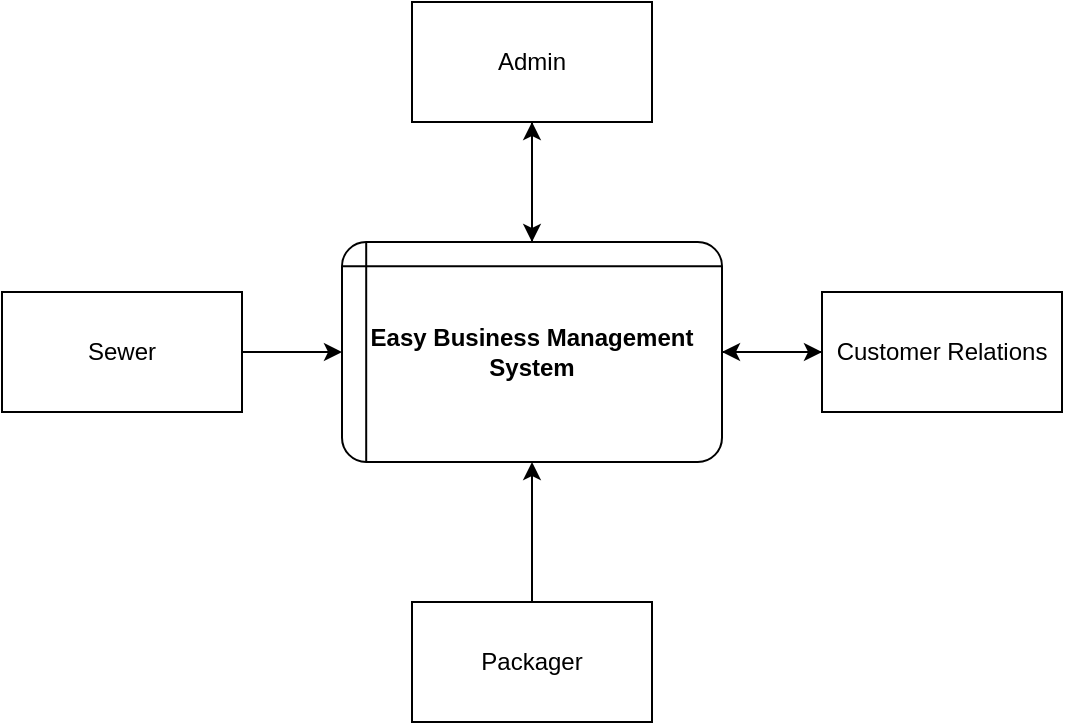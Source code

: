 <mxfile version="20.4.0" type="github" pages="5">
  <diagram id="bA3dlDeZSmGhRniMjFoe" name="Level 0 DFD">
    <mxGraphModel dx="1038" dy="579" grid="1" gridSize="10" guides="1" tooltips="1" connect="1" arrows="1" fold="1" page="1" pageScale="1" pageWidth="850" pageHeight="1100" math="0" shadow="0">
      <root>
        <mxCell id="0" />
        <mxCell id="1" parent="0" />
        <mxCell id="RlWmC01HTTlc9XhrAdnI-1" style="edgeStyle=orthogonalEdgeStyle;rounded=1;orthogonalLoop=1;jettySize=auto;html=1;entryX=0;entryY=0.5;entryDx=0;entryDy=0;fontFamily=Helvetica;fontSize=12;fontColor=default;" parent="1" source="SOjs0wSMa2AJnpzku8tK-2" target="SOjs0wSMa2AJnpzku8tK-6" edge="1">
          <mxGeometry relative="1" as="geometry" />
        </mxCell>
        <mxCell id="RlWmC01HTTlc9XhrAdnI-2" style="edgeStyle=orthogonalEdgeStyle;rounded=1;orthogonalLoop=1;jettySize=auto;html=1;fontFamily=Helvetica;fontSize=12;fontColor=default;" parent="1" source="SOjs0wSMa2AJnpzku8tK-2" target="SOjs0wSMa2AJnpzku8tK-4" edge="1">
          <mxGeometry relative="1" as="geometry" />
        </mxCell>
        <mxCell id="SOjs0wSMa2AJnpzku8tK-2" value="&lt;b&gt;Easy Business Management System&lt;/b&gt;" style="shape=internalStorage;whiteSpace=wrap;html=1;backgroundOutline=1;rounded=1;dx=10;dy=10;arcSize=11;" parent="1" vertex="1">
          <mxGeometry x="320" y="400" width="190" height="110" as="geometry" />
        </mxCell>
        <mxCell id="SOjs0wSMa2AJnpzku8tK-11" style="edgeStyle=orthogonalEdgeStyle;rounded=1;orthogonalLoop=1;jettySize=auto;html=1;fontFamily=Helvetica;fontSize=12;fontColor=default;" parent="1" source="SOjs0wSMa2AJnpzku8tK-4" target="SOjs0wSMa2AJnpzku8tK-2" edge="1">
          <mxGeometry relative="1" as="geometry" />
        </mxCell>
        <mxCell id="SOjs0wSMa2AJnpzku8tK-4" value="Admin" style="rounded=0;whiteSpace=wrap;html=1;strokeColor=default;fontFamily=Helvetica;fontSize=12;fontColor=default;fillColor=#FFFFFF;" parent="1" vertex="1">
          <mxGeometry x="355" y="280" width="120" height="60" as="geometry" />
        </mxCell>
        <mxCell id="SOjs0wSMa2AJnpzku8tK-12" style="edgeStyle=orthogonalEdgeStyle;rounded=1;orthogonalLoop=1;jettySize=auto;html=1;entryX=0;entryY=0.5;entryDx=0;entryDy=0;fontFamily=Helvetica;fontSize=12;fontColor=default;" parent="1" source="SOjs0wSMa2AJnpzku8tK-5" target="SOjs0wSMa2AJnpzku8tK-2" edge="1">
          <mxGeometry relative="1" as="geometry" />
        </mxCell>
        <mxCell id="SOjs0wSMa2AJnpzku8tK-5" value="Sewer" style="rounded=0;whiteSpace=wrap;html=1;strokeColor=default;fontFamily=Helvetica;fontSize=12;fontColor=default;fillColor=#FFFFFF;" parent="1" vertex="1">
          <mxGeometry x="150" y="425" width="120" height="60" as="geometry" />
        </mxCell>
        <mxCell id="SOjs0wSMa2AJnpzku8tK-10" style="edgeStyle=orthogonalEdgeStyle;rounded=1;orthogonalLoop=1;jettySize=auto;html=1;entryX=1;entryY=0.5;entryDx=0;entryDy=0;fontFamily=Helvetica;fontSize=12;fontColor=default;" parent="1" source="SOjs0wSMa2AJnpzku8tK-6" target="SOjs0wSMa2AJnpzku8tK-2" edge="1">
          <mxGeometry relative="1" as="geometry" />
        </mxCell>
        <mxCell id="SOjs0wSMa2AJnpzku8tK-6" value="Customer Relations" style="rounded=0;whiteSpace=wrap;html=1;strokeColor=default;fontFamily=Helvetica;fontSize=12;fontColor=default;fillColor=#FFFFFF;" parent="1" vertex="1">
          <mxGeometry x="560" y="425" width="120" height="60" as="geometry" />
        </mxCell>
        <mxCell id="SOjs0wSMa2AJnpzku8tK-9" style="edgeStyle=orthogonalEdgeStyle;rounded=1;orthogonalLoop=1;jettySize=auto;html=1;entryX=0.5;entryY=1;entryDx=0;entryDy=0;fontFamily=Helvetica;fontSize=12;fontColor=default;" parent="1" source="SOjs0wSMa2AJnpzku8tK-7" target="SOjs0wSMa2AJnpzku8tK-2" edge="1">
          <mxGeometry relative="1" as="geometry" />
        </mxCell>
        <mxCell id="SOjs0wSMa2AJnpzku8tK-7" value="Packager" style="rounded=0;whiteSpace=wrap;html=1;strokeColor=default;fontFamily=Helvetica;fontSize=12;fontColor=default;fillColor=#FFFFFF;" parent="1" vertex="1">
          <mxGeometry x="355" y="580" width="120" height="60" as="geometry" />
        </mxCell>
      </root>
    </mxGraphModel>
  </diagram>
  <diagram id="6FnAvoRVASCSsdeu4zaB" name="Level 1 DFD">
    <mxGraphModel dx="2523" dy="934" grid="1" gridSize="10" guides="1" tooltips="1" connect="1" arrows="1" fold="1" page="1" pageScale="1" pageWidth="850" pageHeight="1100" math="0" shadow="0">
      <root>
        <mxCell id="0" />
        <mxCell id="1" parent="0" />
        <mxCell id="oFXnT8c0mGaghjBuJArQ-37" style="edgeStyle=orthogonalEdgeStyle;rounded=1;orthogonalLoop=1;jettySize=auto;html=1;exitX=1;exitY=0.25;exitDx=0;exitDy=0;entryX=0;entryY=0.378;entryDx=0;entryDy=0;entryPerimeter=0;fontFamily=Helvetica;fontSize=12;fontColor=default;" parent="1" source="R-2wgrGEdzPzMn_rtFow-2" target="oFXnT8c0mGaghjBuJArQ-2" edge="1">
          <mxGeometry relative="1" as="geometry" />
        </mxCell>
        <mxCell id="oFXnT8c0mGaghjBuJArQ-40" style="edgeStyle=orthogonalEdgeStyle;rounded=1;orthogonalLoop=1;jettySize=auto;html=1;entryX=0;entryY=0.75;entryDx=0;entryDy=0;fontFamily=Helvetica;fontSize=12;fontColor=default;" parent="1" source="R-2wgrGEdzPzMn_rtFow-2" target="R-2wgrGEdzPzMn_rtFow-3" edge="1">
          <mxGeometry relative="1" as="geometry">
            <Array as="points">
              <mxPoint x="-220" y="475" />
              <mxPoint x="-220" y="603" />
            </Array>
          </mxGeometry>
        </mxCell>
        <mxCell id="R-2wgrGEdzPzMn_rtFow-2" value="Inventory Management" style="shape=internalStorage;whiteSpace=wrap;html=1;backgroundOutline=1;rounded=1;strokeColor=default;fontFamily=Helvetica;fontSize=12;fontColor=default;fillColor=#FFFFFF;" parent="1" vertex="1">
          <mxGeometry x="-130" y="425" width="180" height="90" as="geometry" />
        </mxCell>
        <mxCell id="oFXnT8c0mGaghjBuJArQ-41" style="edgeStyle=orthogonalEdgeStyle;rounded=1;orthogonalLoop=1;jettySize=auto;html=1;entryX=1;entryY=0.25;entryDx=0;entryDy=0;fontFamily=Helvetica;fontSize=12;fontColor=default;" parent="1" source="R-2wgrGEdzPzMn_rtFow-3" target="oFXnT8c0mGaghjBuJArQ-15" edge="1">
          <mxGeometry relative="1" as="geometry">
            <Array as="points">
              <mxPoint x="130" y="580" />
              <mxPoint x="130" y="777" />
            </Array>
          </mxGeometry>
        </mxCell>
        <mxCell id="R-2wgrGEdzPzMn_rtFow-3" value="Customer Bank" style="shape=internalStorage;whiteSpace=wrap;html=1;backgroundOutline=1;rounded=1;strokeColor=default;fontFamily=Helvetica;fontSize=12;fontColor=default;fillColor=#FFFFFF;" parent="1" vertex="1">
          <mxGeometry x="-130" y="535" width="180" height="90" as="geometry" />
        </mxCell>
        <mxCell id="oFXnT8c0mGaghjBuJArQ-34" style="edgeStyle=orthogonalEdgeStyle;rounded=1;orthogonalLoop=1;jettySize=auto;html=1;entryX=1;entryY=0.5;entryDx=0;entryDy=0;fontFamily=Helvetica;fontSize=12;fontColor=default;" parent="1" source="R-2wgrGEdzPzMn_rtFow-4" target="oFXnT8c0mGaghjBuJArQ-1" edge="1">
          <mxGeometry relative="1" as="geometry" />
        </mxCell>
        <mxCell id="R-2wgrGEdzPzMn_rtFow-4" value="Business Analytics" style="shape=internalStorage;whiteSpace=wrap;html=1;backgroundOutline=1;rounded=1;strokeColor=default;fontFamily=Helvetica;fontSize=12;fontColor=default;fillColor=#FFFFFF;" parent="1" vertex="1">
          <mxGeometry x="-130" y="645" width="180" height="90" as="geometry" />
        </mxCell>
        <mxCell id="oFXnT8c0mGaghjBuJArQ-22" style="edgeStyle=orthogonalEdgeStyle;rounded=1;orthogonalLoop=1;jettySize=auto;html=1;fontFamily=Helvetica;fontSize=12;fontColor=default;" parent="1" source="R-2wgrGEdzPzMn_rtFow-5" target="R-2wgrGEdzPzMn_rtFow-3" edge="1">
          <mxGeometry relative="1" as="geometry">
            <Array as="points">
              <mxPoint x="-250" y="360" />
              <mxPoint x="-250" y="565" />
            </Array>
          </mxGeometry>
        </mxCell>
        <mxCell id="R-2wgrGEdzPzMn_rtFow-5" value="Import Screenshots" style="shape=internalStorage;whiteSpace=wrap;html=1;backgroundOutline=1;rounded=1;strokeColor=default;fontFamily=Helvetica;fontSize=12;fontColor=default;fillColor=#FFFFFF;" parent="1" vertex="1">
          <mxGeometry x="-130" y="315" width="180" height="90" as="geometry" />
        </mxCell>
        <mxCell id="oFXnT8c0mGaghjBuJArQ-17" style="edgeStyle=orthogonalEdgeStyle;rounded=1;orthogonalLoop=1;jettySize=auto;html=1;entryX=1;entryY=0.5;entryDx=0;entryDy=0;fontFamily=Helvetica;fontSize=12;fontColor=default;" parent="1" source="rWWr956jtK_pL64xfrSi-1" target="R-2wgrGEdzPzMn_rtFow-5" edge="1">
          <mxGeometry relative="1" as="geometry" />
        </mxCell>
        <mxCell id="rWWr956jtK_pL64xfrSi-1" value="Customer Relations" style="rounded=0;whiteSpace=wrap;html=1;strokeColor=default;fontFamily=Helvetica;fontSize=12;fontColor=default;fillColor=#FFFFFF;" parent="1" vertex="1">
          <mxGeometry x="210" y="330" width="120" height="60" as="geometry" />
        </mxCell>
        <mxCell id="EfT2I0hMNcIQwAyY8faF-3" style="edgeStyle=orthogonalEdgeStyle;rounded=0;orthogonalLoop=1;jettySize=auto;html=1;exitX=0.5;exitY=1;exitDx=0;exitDy=0;entryX=1;entryY=0.5;entryDx=0;entryDy=0;" edge="1" parent="1" source="oFXnT8c0mGaghjBuJArQ-1" target="rWWr956jtK_pL64xfrSi-1">
          <mxGeometry relative="1" as="geometry">
            <Array as="points">
              <mxPoint x="-460" y="970" />
              <mxPoint x="410" y="970" />
              <mxPoint x="410" y="360" />
            </Array>
          </mxGeometry>
        </mxCell>
        <mxCell id="EfT2I0hMNcIQwAyY8faF-7" style="edgeStyle=orthogonalEdgeStyle;rounded=0;orthogonalLoop=1;jettySize=auto;html=1;exitX=0.75;exitY=0;exitDx=0;exitDy=0;entryX=0;entryY=0.5;entryDx=0;entryDy=0;" edge="1" parent="1" source="oFXnT8c0mGaghjBuJArQ-1" target="R-2wgrGEdzPzMn_rtFow-3">
          <mxGeometry relative="1" as="geometry" />
        </mxCell>
        <mxCell id="EfT2I0hMNcIQwAyY8faF-8" style="edgeStyle=orthogonalEdgeStyle;rounded=0;orthogonalLoop=1;jettySize=auto;html=1;exitX=0.5;exitY=0;exitDx=0;exitDy=0;entryX=0;entryY=0.25;entryDx=0;entryDy=0;" edge="1" parent="1" source="oFXnT8c0mGaghjBuJArQ-1" target="R-2wgrGEdzPzMn_rtFow-2">
          <mxGeometry relative="1" as="geometry" />
        </mxCell>
        <mxCell id="oFXnT8c0mGaghjBuJArQ-1" value="Admin" style="rounded=0;whiteSpace=wrap;html=1;strokeColor=default;fontFamily=Helvetica;fontSize=12;fontColor=default;fillColor=#FFFFFF;" parent="1" vertex="1">
          <mxGeometry x="-520" y="660" width="120" height="60" as="geometry" />
        </mxCell>
        <mxCell id="oFXnT8c0mGaghjBuJArQ-39" style="edgeStyle=orthogonalEdgeStyle;rounded=1;orthogonalLoop=1;jettySize=auto;html=1;entryX=0.995;entryY=0.339;entryDx=0;entryDy=0;entryPerimeter=0;fontFamily=Helvetica;fontSize=12;fontColor=default;" parent="1" source="oFXnT8c0mGaghjBuJArQ-2" target="R-2wgrGEdzPzMn_rtFow-2" edge="1">
          <mxGeometry relative="1" as="geometry" />
        </mxCell>
        <mxCell id="m8GIqDMcMKHB5F9c5ay--1" style="edgeStyle=orthogonalEdgeStyle;rounded=0;orthogonalLoop=1;jettySize=auto;html=1;entryX=1;entryY=0.75;entryDx=0;entryDy=0;" parent="1" source="oFXnT8c0mGaghjBuJArQ-2" target="oFXnT8c0mGaghjBuJArQ-15" edge="1">
          <mxGeometry relative="1" as="geometry">
            <Array as="points">
              <mxPoint x="280" y="822" />
            </Array>
          </mxGeometry>
        </mxCell>
        <mxCell id="oFXnT8c0mGaghjBuJArQ-2" value="Sewer" style="rounded=0;whiteSpace=wrap;html=1;strokeColor=default;fontFamily=Helvetica;fontSize=12;fontColor=default;fillColor=#FFFFFF;" parent="1" vertex="1">
          <mxGeometry x="210" y="425" width="120" height="60" as="geometry" />
        </mxCell>
        <mxCell id="oFXnT8c0mGaghjBuJArQ-43" style="edgeStyle=orthogonalEdgeStyle;rounded=1;orthogonalLoop=1;jettySize=auto;html=1;entryX=1;entryY=0.25;entryDx=0;entryDy=0;fontFamily=Helvetica;fontSize=12;fontColor=default;" parent="1" source="oFXnT8c0mGaghjBuJArQ-4" target="oFXnT8c0mGaghjBuJArQ-13" edge="1">
          <mxGeometry relative="1" as="geometry">
            <Array as="points">
              <mxPoint x="-310" y="905" />
              <mxPoint x="350" y="905" />
              <mxPoint x="350" y="210" />
            </Array>
          </mxGeometry>
        </mxCell>
        <mxCell id="EfT2I0hMNcIQwAyY8faF-2" style="edgeStyle=orthogonalEdgeStyle;rounded=0;orthogonalLoop=1;jettySize=auto;html=1;exitX=0.25;exitY=1;exitDx=0;exitDy=0;entryX=1;entryY=0.5;entryDx=0;entryDy=0;" edge="1" parent="1" source="oFXnT8c0mGaghjBuJArQ-4" target="rWWr956jtK_pL64xfrSi-1">
          <mxGeometry relative="1" as="geometry">
            <Array as="points">
              <mxPoint x="-340" y="940" />
              <mxPoint x="380" y="940" />
              <mxPoint x="380" y="360" />
            </Array>
          </mxGeometry>
        </mxCell>
        <mxCell id="oFXnT8c0mGaghjBuJArQ-4" value="Packager" style="rounded=0;whiteSpace=wrap;html=1;strokeColor=default;fontFamily=Helvetica;fontSize=12;fontColor=default;fillColor=#FFFFFF;" parent="1" vertex="1">
          <mxGeometry x="-370" y="770" width="120" height="60" as="geometry" />
        </mxCell>
        <mxCell id="oFXnT8c0mGaghjBuJArQ-18" style="edgeStyle=orthogonalEdgeStyle;rounded=1;orthogonalLoop=1;jettySize=auto;html=1;entryX=0.5;entryY=0;entryDx=0;entryDy=0;fontFamily=Helvetica;fontSize=12;fontColor=default;" parent="1" source="oFXnT8c0mGaghjBuJArQ-13" target="rWWr956jtK_pL64xfrSi-1" edge="1">
          <mxGeometry relative="1" as="geometry" />
        </mxCell>
        <mxCell id="oFXnT8c0mGaghjBuJArQ-13" value="Customer" style="rounded=0;whiteSpace=wrap;html=1;strokeColor=default;fontFamily=Helvetica;fontSize=12;fontColor=default;fillColor=#FFFFFF;" parent="1" vertex="1">
          <mxGeometry x="210" y="195" width="120" height="60" as="geometry" />
        </mxCell>
        <mxCell id="oFXnT8c0mGaghjBuJArQ-30" style="edgeStyle=orthogonalEdgeStyle;rounded=1;orthogonalLoop=1;jettySize=auto;html=1;entryX=1;entryY=0.5;entryDx=0;entryDy=0;fontFamily=Helvetica;fontSize=12;fontColor=default;" parent="1" source="oFXnT8c0mGaghjBuJArQ-15" target="oFXnT8c0mGaghjBuJArQ-4" edge="1">
          <mxGeometry relative="1" as="geometry" />
        </mxCell>
        <mxCell id="oFXnT8c0mGaghjBuJArQ-35" style="edgeStyle=orthogonalEdgeStyle;rounded=1;orthogonalLoop=1;jettySize=auto;html=1;entryX=0.997;entryY=0.6;entryDx=0;entryDy=0;fontFamily=Helvetica;fontSize=12;fontColor=default;entryPerimeter=0;" parent="1" source="oFXnT8c0mGaghjBuJArQ-15" target="R-2wgrGEdzPzMn_rtFow-2" edge="1">
          <mxGeometry relative="1" as="geometry">
            <Array as="points">
              <mxPoint x="190" y="800" />
              <mxPoint x="190" y="480" />
              <mxPoint x="49" y="480" />
            </Array>
          </mxGeometry>
        </mxCell>
        <mxCell id="oFXnT8c0mGaghjBuJArQ-42" style="edgeStyle=orthogonalEdgeStyle;rounded=1;orthogonalLoop=1;jettySize=auto;html=1;entryX=1.001;entryY=0.409;entryDx=0;entryDy=0;entryPerimeter=0;fontFamily=Helvetica;fontSize=12;fontColor=default;" parent="1" source="oFXnT8c0mGaghjBuJArQ-15" target="R-2wgrGEdzPzMn_rtFow-4" edge="1">
          <mxGeometry relative="1" as="geometry">
            <Array as="points">
              <mxPoint x="110" y="835" />
              <mxPoint x="110" y="682" />
            </Array>
          </mxGeometry>
        </mxCell>
        <mxCell id="oFXnT8c0mGaghjBuJArQ-15" value="Order Queue List" style="shape=internalStorage;whiteSpace=wrap;html=1;backgroundOutline=1;rounded=1;strokeColor=default;fontFamily=Helvetica;fontSize=12;fontColor=default;fillColor=#FFFFFF;" parent="1" vertex="1">
          <mxGeometry x="-130" y="755" width="180" height="90" as="geometry" />
        </mxCell>
        <mxCell id="g7Stl6t63PzhPRjppKbm-1" value="1" style="text;html=1;strokeColor=none;fillColor=none;align=center;verticalAlign=middle;whiteSpace=wrap;rounded=0;" parent="1" vertex="1">
          <mxGeometry x="-150" y="310" width="60" height="30" as="geometry" />
        </mxCell>
        <mxCell id="g7Stl6t63PzhPRjppKbm-2" value="5" style="text;html=1;strokeColor=none;fillColor=none;align=center;verticalAlign=middle;whiteSpace=wrap;rounded=0;" parent="1" vertex="1">
          <mxGeometry x="-150" y="750" width="60" height="30" as="geometry" />
        </mxCell>
        <mxCell id="g7Stl6t63PzhPRjppKbm-3" value="4" style="text;html=1;strokeColor=none;fillColor=none;align=center;verticalAlign=middle;whiteSpace=wrap;rounded=0;" parent="1" vertex="1">
          <mxGeometry x="-150" y="645" width="60" height="30" as="geometry" />
        </mxCell>
        <mxCell id="g7Stl6t63PzhPRjppKbm-4" value="3" style="text;html=1;strokeColor=none;fillColor=none;align=center;verticalAlign=middle;whiteSpace=wrap;rounded=0;" parent="1" vertex="1">
          <mxGeometry x="-150" y="530" width="60" height="30" as="geometry" />
        </mxCell>
        <mxCell id="g7Stl6t63PzhPRjppKbm-5" value="2" style="text;html=1;strokeColor=none;fillColor=none;align=center;verticalAlign=middle;whiteSpace=wrap;rounded=0;" parent="1" vertex="1">
          <mxGeometry x="-150" y="420" width="60" height="30" as="geometry" />
        </mxCell>
      </root>
    </mxGraphModel>
  </diagram>
  <diagram id="rXS8knwM6X45NrJREj6B" name="Level 2 DFD (Order Queue List)">
    <mxGraphModel dx="1065" dy="514" grid="1" gridSize="10" guides="1" tooltips="1" connect="1" arrows="1" fold="1" page="1" pageScale="1" pageWidth="850" pageHeight="1100" math="0" shadow="0">
      <root>
        <mxCell id="0" />
        <mxCell id="1" parent="0" />
        <mxCell id="DYRf-ZZt3cct-153R33X-4" style="edgeStyle=orthogonalEdgeStyle;rounded=0;orthogonalLoop=1;jettySize=auto;html=1;" edge="1" parent="1" source="DYRf-ZZt3cct-153R33X-1" target="DYRf-ZZt3cct-153R33X-2">
          <mxGeometry relative="1" as="geometry" />
        </mxCell>
        <mxCell id="5_2813eQHdgGQaD4lmZm-12" style="edgeStyle=orthogonalEdgeStyle;rounded=0;orthogonalLoop=1;jettySize=auto;html=1;" edge="1" parent="1" source="DYRf-ZZt3cct-153R33X-1" target="5_2813eQHdgGQaD4lmZm-9">
          <mxGeometry relative="1" as="geometry" />
        </mxCell>
        <mxCell id="DYRf-ZZt3cct-153R33X-1" value="Customer Relations" style="rounded=0;whiteSpace=wrap;html=1;strokeColor=default;fontFamily=Helvetica;fontSize=12;fontColor=default;fillColor=#FFFFFF;" vertex="1" parent="1">
          <mxGeometry x="305" y="140" width="120" height="60" as="geometry" />
        </mxCell>
        <mxCell id="DYRf-ZZt3cct-153R33X-3" style="edgeStyle=orthogonalEdgeStyle;rounded=0;orthogonalLoop=1;jettySize=auto;html=1;entryX=1;entryY=0.5;entryDx=0;entryDy=0;" edge="1" parent="1" source="DYRf-ZZt3cct-153R33X-2" target="DYRf-ZZt3cct-153R33X-1">
          <mxGeometry relative="1" as="geometry" />
        </mxCell>
        <mxCell id="DYRf-ZZt3cct-153R33X-2" value="Customer" style="rounded=0;whiteSpace=wrap;html=1;strokeColor=default;fontFamily=Helvetica;fontSize=12;fontColor=default;fillColor=#FFFFFF;" vertex="1" parent="1">
          <mxGeometry x="520" y="140" width="120" height="60" as="geometry" />
        </mxCell>
        <mxCell id="y1qT6aI9dCKPfBpN73sy-6" style="edgeStyle=orthogonalEdgeStyle;rounded=0;orthogonalLoop=1;jettySize=auto;html=1;exitX=1;exitY=0.5;exitDx=0;exitDy=0;entryX=0;entryY=0.5;entryDx=0;entryDy=0;entryPerimeter=0;" edge="1" parent="1" source="5_2813eQHdgGQaD4lmZm-1" target="y1qT6aI9dCKPfBpN73sy-5">
          <mxGeometry relative="1" as="geometry" />
        </mxCell>
        <mxCell id="5_2813eQHdgGQaD4lmZm-1" value="Import Screenshots" style="shape=internalStorage;whiteSpace=wrap;html=1;backgroundOutline=1;rounded=1;strokeColor=default;fontFamily=Helvetica;fontSize=12;fontColor=default;fillColor=#FFFFFF;dx=5;dy=10;" vertex="1" parent="1">
          <mxGeometry x="107.5" y="270" width="135" height="90" as="geometry" />
        </mxCell>
        <mxCell id="5_2813eQHdgGQaD4lmZm-3" value="Inquiry" style="text;html=1;strokeColor=none;fillColor=none;align=center;verticalAlign=middle;whiteSpace=wrap;rounded=0;" vertex="1" parent="1">
          <mxGeometry x="440" y="140" width="60" height="30" as="geometry" />
        </mxCell>
        <mxCell id="5_2813eQHdgGQaD4lmZm-17" value="" style="group" vertex="1" connectable="0" parent="1">
          <mxGeometry x="110" y="147.5" width="130" height="45" as="geometry" />
        </mxCell>
        <mxCell id="5_2813eQHdgGQaD4lmZm-9" value="D" style="html=1;dashed=0;whitespace=wrap;shape=mxgraph.dfd.dataStoreID;align=left;spacingLeft=3;points=[[0,0],[0.5,0],[1,0],[0,0.5],[1,0.5],[0,1],[0.5,1],[1,1]];" vertex="1" parent="5_2813eQHdgGQaD4lmZm-17">
          <mxGeometry width="130" height="45" as="geometry" />
        </mxCell>
        <mxCell id="5_2813eQHdgGQaD4lmZm-10" value="Order Details" style="text;html=1;strokeColor=none;fillColor=none;align=center;verticalAlign=middle;whiteSpace=wrap;rounded=0;" vertex="1" parent="5_2813eQHdgGQaD4lmZm-17">
          <mxGeometry x="40" y="7.5" width="60" height="30" as="geometry" />
        </mxCell>
        <mxCell id="5_2813eQHdgGQaD4lmZm-18" style="edgeStyle=orthogonalEdgeStyle;rounded=0;orthogonalLoop=1;jettySize=auto;html=1;entryX=0.5;entryY=0;entryDx=0;entryDy=0;" edge="1" parent="1" source="5_2813eQHdgGQaD4lmZm-9" target="5_2813eQHdgGQaD4lmZm-1">
          <mxGeometry relative="1" as="geometry" />
        </mxCell>
        <mxCell id="y1qT6aI9dCKPfBpN73sy-5" value="Customer Database" style="shape=cylinder3;whiteSpace=wrap;html=1;boundedLbl=1;backgroundOutline=1;size=15;" vertex="1" parent="1">
          <mxGeometry x="325" y="265" width="80" height="100" as="geometry" />
        </mxCell>
      </root>
    </mxGraphModel>
  </diagram>
  <diagram id="RyZXiVgUWgAvCr95qtm2" name="Level 2 DFD (Inventory Management)">
    <mxGraphModel dx="1278" dy="1717" grid="1" gridSize="10" guides="1" tooltips="1" connect="1" arrows="1" fold="1" page="1" pageScale="1" pageWidth="850" pageHeight="1100" math="0" shadow="0">
      <root>
        <mxCell id="0" />
        <mxCell id="1" parent="0" />
        <mxCell id="iFDCKDY6pU-fLbPsaZ80-5" style="edgeStyle=orthogonalEdgeStyle;rounded=0;orthogonalLoop=1;jettySize=auto;html=1;" edge="1" parent="1" source="aTESThzU0vIGPHQOFSol-1">
          <mxGeometry relative="1" as="geometry">
            <mxPoint x="410" y="-130" as="targetPoint" />
            <Array as="points">
              <mxPoint x="780" y="5" />
              <mxPoint x="780" y="-130" />
            </Array>
          </mxGeometry>
        </mxCell>
        <mxCell id="aTESThzU0vIGPHQOFSol-1" value="Packager" style="rounded=0;whiteSpace=wrap;html=1;strokeColor=default;fontFamily=Helvetica;fontSize=12;fontColor=default;fillColor=#FFFFFF;" vertex="1" parent="1">
          <mxGeometry x="560" y="-25" width="120" height="60" as="geometry" />
        </mxCell>
        <mxCell id="JsSvU4E5GXz-Ytsp-Bz8-5" style="edgeStyle=orthogonalEdgeStyle;rounded=0;orthogonalLoop=1;jettySize=auto;html=1;entryX=0;entryY=0.5;entryDx=0;entryDy=0;" edge="1" parent="1" source="0PlmDxWghqGiz1AmtB1q-1" target="aTESThzU0vIGPHQOFSol-1">
          <mxGeometry relative="1" as="geometry" />
        </mxCell>
        <mxCell id="iFDCKDY6pU-fLbPsaZ80-2" style="edgeStyle=orthogonalEdgeStyle;rounded=0;orthogonalLoop=1;jettySize=auto;html=1;entryX=0;entryY=0.5;entryDx=0;entryDy=0;" edge="1" parent="1" source="0PlmDxWghqGiz1AmtB1q-1" target="iFDCKDY6pU-fLbPsaZ80-1">
          <mxGeometry relative="1" as="geometry">
            <Array as="points">
              <mxPoint x="450" y="40" />
              <mxPoint x="450" y="100" />
            </Array>
          </mxGeometry>
        </mxCell>
        <mxCell id="iFDCKDY6pU-fLbPsaZ80-10" style="edgeStyle=orthogonalEdgeStyle;rounded=0;orthogonalLoop=1;jettySize=auto;html=1;entryX=0;entryY=0.5;entryDx=0;entryDy=0;" edge="1" parent="1" source="0PlmDxWghqGiz1AmtB1q-1" target="JsSvU4E5GXz-Ytsp-Bz8-2">
          <mxGeometry relative="1" as="geometry">
            <Array as="points">
              <mxPoint x="70" y="5" />
              <mxPoint x="70" y="-230" />
            </Array>
          </mxGeometry>
        </mxCell>
        <mxCell id="qDFzt_wjQ7FDNLzZ1WQ9-2" style="edgeStyle=orthogonalEdgeStyle;rounded=0;orthogonalLoop=1;jettySize=auto;html=1;" edge="1" parent="1" source="0PlmDxWghqGiz1AmtB1q-1" target="qDFzt_wjQ7FDNLzZ1WQ9-1">
          <mxGeometry relative="1" as="geometry" />
        </mxCell>
        <mxCell id="0PlmDxWghqGiz1AmtB1q-1" value="Inventory Management" style="shape=internalStorage;whiteSpace=wrap;html=1;backgroundOutline=1;rounded=1;strokeColor=default;fontFamily=Helvetica;fontSize=12;fontColor=default;fillColor=#FFFFFF;" vertex="1" parent="1">
          <mxGeometry x="250" y="-40" width="180" height="90" as="geometry" />
        </mxCell>
        <mxCell id="JsSvU4E5GXz-Ytsp-Bz8-3" style="edgeStyle=orthogonalEdgeStyle;rounded=0;orthogonalLoop=1;jettySize=auto;html=1;exitX=0.5;exitY=1;exitDx=0;exitDy=0;entryX=0.5;entryY=0;entryDx=0;entryDy=0;" edge="1" parent="1" source="JsSvU4E5GXz-Ytsp-Bz8-2" target="l43ckfQpk11w9ldCvFy9-1">
          <mxGeometry relative="1" as="geometry" />
        </mxCell>
        <mxCell id="JsSvU4E5GXz-Ytsp-Bz8-2" value="Admin" style="rounded=0;whiteSpace=wrap;html=1;strokeColor=default;fontFamily=Helvetica;fontSize=12;fontColor=default;fillColor=#FFFFFF;" vertex="1" parent="1">
          <mxGeometry x="280" y="-260" width="120" height="60" as="geometry" />
        </mxCell>
        <mxCell id="iFDCKDY6pU-fLbPsaZ80-6" style="edgeStyle=orthogonalEdgeStyle;rounded=0;orthogonalLoop=1;jettySize=auto;html=1;" edge="1" parent="1" source="iFDCKDY6pU-fLbPsaZ80-1">
          <mxGeometry relative="1" as="geometry">
            <mxPoint x="410" y="-110" as="targetPoint" />
            <Array as="points">
              <mxPoint x="780" y="100" />
              <mxPoint x="780" y="-110" />
            </Array>
          </mxGeometry>
        </mxCell>
        <mxCell id="iFDCKDY6pU-fLbPsaZ80-1" value="Sewer" style="rounded=0;whiteSpace=wrap;html=1;strokeColor=default;fontFamily=Helvetica;fontSize=12;fontColor=default;fillColor=#FFFFFF;" vertex="1" parent="1">
          <mxGeometry x="560" y="70" width="120" height="60" as="geometry" />
        </mxCell>
        <mxCell id="iFDCKDY6pU-fLbPsaZ80-8" value="" style="group" vertex="1" connectable="0" parent="1">
          <mxGeometry x="275" y="-140" width="130" height="45" as="geometry" />
        </mxCell>
        <mxCell id="l43ckfQpk11w9ldCvFy9-1" value="D" style="html=1;dashed=0;whitespace=wrap;shape=mxgraph.dfd.dataStoreID;align=left;spacingLeft=3;points=[[0,0],[0.5,0],[1,0],[0,0.5],[1,0.5],[0,1],[0.5,1],[1,1]];" vertex="1" parent="iFDCKDY6pU-fLbPsaZ80-8">
          <mxGeometry width="130" height="45" as="geometry" />
        </mxCell>
        <mxCell id="JsSvU4E5GXz-Ytsp-Bz8-1" value="Update Inventory" style="text;html=1;strokeColor=none;fillColor=none;align=center;verticalAlign=middle;whiteSpace=wrap;rounded=0;" vertex="1" parent="iFDCKDY6pU-fLbPsaZ80-8">
          <mxGeometry x="35" y="8" width="60" height="30" as="geometry" />
        </mxCell>
        <mxCell id="iFDCKDY6pU-fLbPsaZ80-9" style="edgeStyle=orthogonalEdgeStyle;rounded=0;orthogonalLoop=1;jettySize=auto;html=1;" edge="1" parent="1" source="l43ckfQpk11w9ldCvFy9-1" target="0PlmDxWghqGiz1AmtB1q-1">
          <mxGeometry relative="1" as="geometry" />
        </mxCell>
        <mxCell id="iFDCKDY6pU-fLbPsaZ80-13" value="Output Details" style="text;html=1;strokeColor=none;fillColor=none;align=center;verticalAlign=middle;whiteSpace=wrap;rounded=0;" vertex="1" parent="1">
          <mxGeometry x="80" y="-120" width="60" height="30" as="geometry" />
        </mxCell>
        <mxCell id="iFDCKDY6pU-fLbPsaZ80-14" value="Update Details" style="text;html=1;strokeColor=none;fillColor=none;align=center;verticalAlign=middle;whiteSpace=wrap;rounded=0;" vertex="1" parent="1">
          <mxGeometry x="610" y="-162" width="60" height="30" as="geometry" />
        </mxCell>
        <mxCell id="iFDCKDY6pU-fLbPsaZ80-15" value="Output Details" style="text;html=1;strokeColor=none;fillColor=none;align=center;verticalAlign=middle;whiteSpace=wrap;rounded=0;" vertex="1" parent="1">
          <mxGeometry x="470" y="5" width="60" height="30" as="geometry" />
        </mxCell>
        <mxCell id="iFDCKDY6pU-fLbPsaZ80-16" value="Output Details" style="text;html=1;strokeColor=none;fillColor=none;align=center;verticalAlign=middle;whiteSpace=wrap;rounded=0;" vertex="1" parent="1">
          <mxGeometry x="470" y="70" width="60" height="30" as="geometry" />
        </mxCell>
        <mxCell id="iFDCKDY6pU-fLbPsaZ80-17" value="Update Details" style="text;html=1;strokeColor=none;fillColor=none;align=center;verticalAlign=middle;whiteSpace=wrap;rounded=0;" vertex="1" parent="1">
          <mxGeometry x="340" y="-192" width="60" height="30" as="geometry" />
        </mxCell>
        <mxCell id="qDFzt_wjQ7FDNLzZ1WQ9-3" style="edgeStyle=orthogonalEdgeStyle;rounded=0;orthogonalLoop=1;jettySize=auto;html=1;" edge="1" parent="1" source="qDFzt_wjQ7FDNLzZ1WQ9-1" target="0PlmDxWghqGiz1AmtB1q-1">
          <mxGeometry relative="1" as="geometry" />
        </mxCell>
        <mxCell id="qDFzt_wjQ7FDNLzZ1WQ9-1" value="Data Base" style="shape=cylinder3;whiteSpace=wrap;html=1;boundedLbl=1;backgroundOutline=1;size=15;" vertex="1" parent="1">
          <mxGeometry x="300" y="120" width="80" height="100" as="geometry" />
        </mxCell>
      </root>
    </mxGraphModel>
  </diagram>
  <diagram id="gpqT1ZyUy8lCyg0mmY5V" name="Level 2 DFD (Customer Bank)">
    <mxGraphModel dx="1278" dy="617" grid="1" gridSize="10" guides="1" tooltips="1" connect="1" arrows="1" fold="1" page="1" pageScale="1" pageWidth="850" pageHeight="1100" math="0" shadow="0">
      <root>
        <mxCell id="0" />
        <mxCell id="1" parent="0" />
      </root>
    </mxGraphModel>
  </diagram>
</mxfile>

